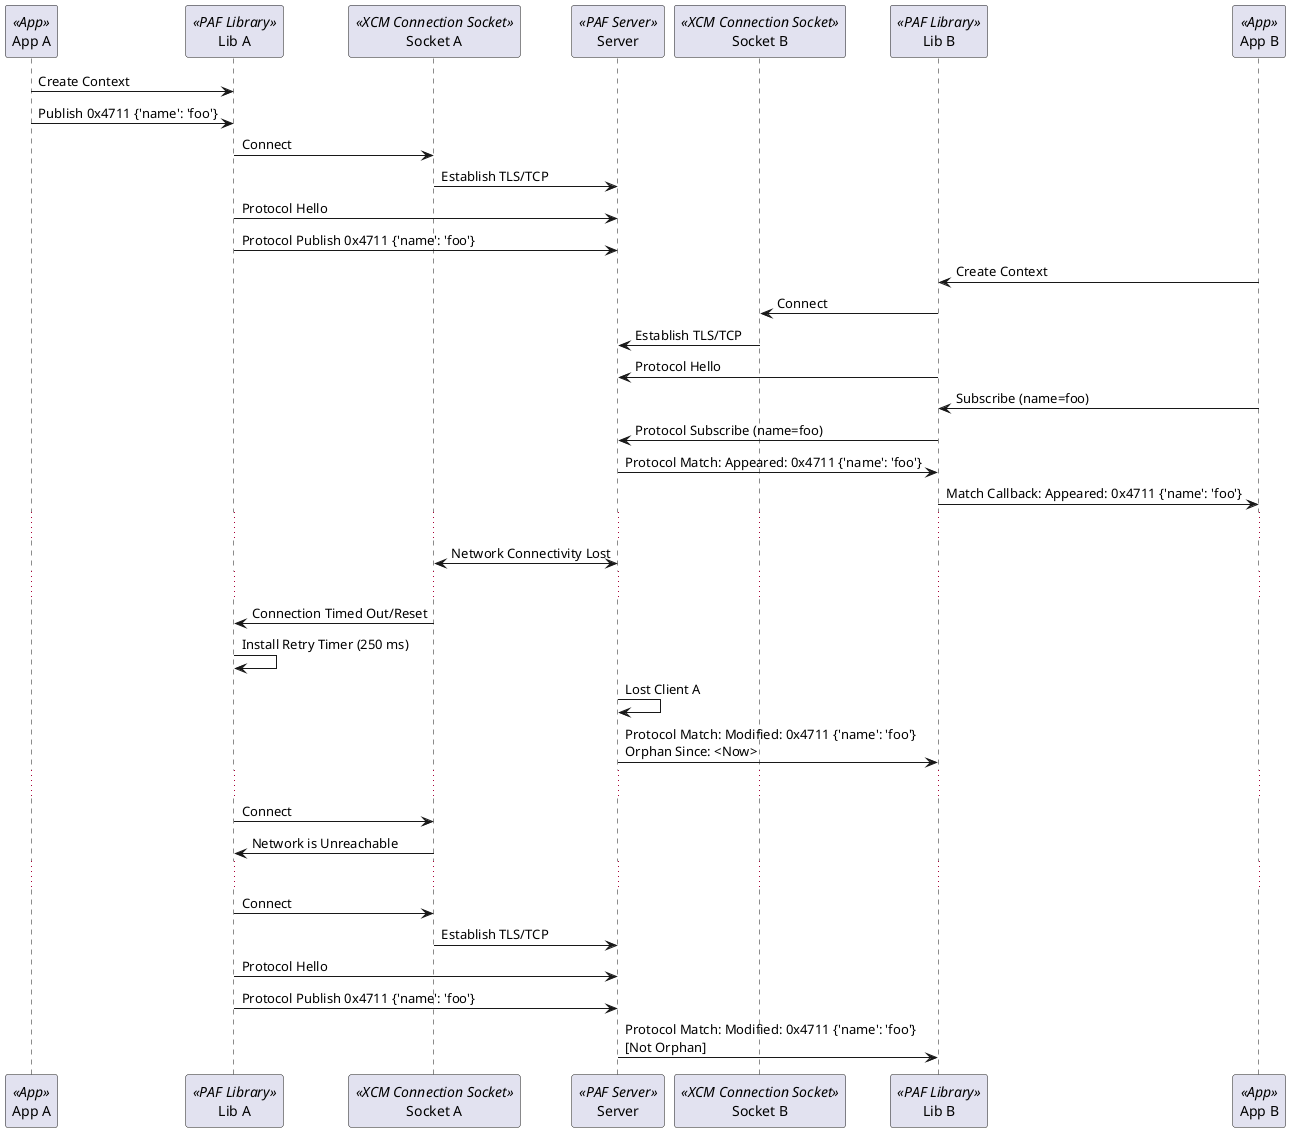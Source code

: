 @startuml

participant "App A" as app_a << App >>
participant "Lib A" as lib_a << PAF Library >>
participant "Socket A" as sock_a << XCM Connection Socket >>

participant "Server" as server << PAF Server >>

participant "Socket B" as sock_b << XCM Connection Socket >>
participant "Lib B" as lib_b << PAF Library >>
participant "App B" as app_b << App >>

app_a -> lib_a: Create Context
app_a -> lib_a: Publish 0x4711 {'name': 'foo'}
lib_a -> sock_a: Connect
sock_a -> server: Establish TLS/TCP
lib_a -> server: Protocol Hello
lib_a -> server: Protocol Publish 0x4711 {'name': 'foo'}

app_b -> lib_b: Create Context
lib_b -> sock_b: Connect
sock_b -> server: Establish TLS/TCP
lib_b -> server: Protocol Hello
app_b -> lib_b: Subscribe (name=foo)
lib_b -> server: Protocol Subscribe (name=foo)
server -> lib_b: Protocol Match: Appeared: 0x4711 {'name': 'foo'}
lib_b -> app_b: Match Callback: Appeared: 0x4711 {'name': 'foo'}
...
sock_a <-> server: Network Connectivity Lost
...
sock_a -> lib_a: Connection Timed Out/Reset
lib_a -> lib_a: Install Retry Timer (250 ms)
server -> server: Lost Client A
server -> lib_b: Protocol Match: Modified: 0x4711 {'name': 'foo'}\nOrphan Since: <Now>
...
lib_a -> sock_a: Connect
sock_a -> lib_a: Network is Unreachable
...
lib_a -> sock_a: Connect
sock_a -> server: Establish TLS/TCP
lib_a -> server: Protocol Hello
lib_a -> server: Protocol Publish 0x4711 {'name': 'foo'}
server -> lib_b: Protocol Match: Modified: 0x4711 {'name': 'foo'}\n[Not Orphan]

@enduml


